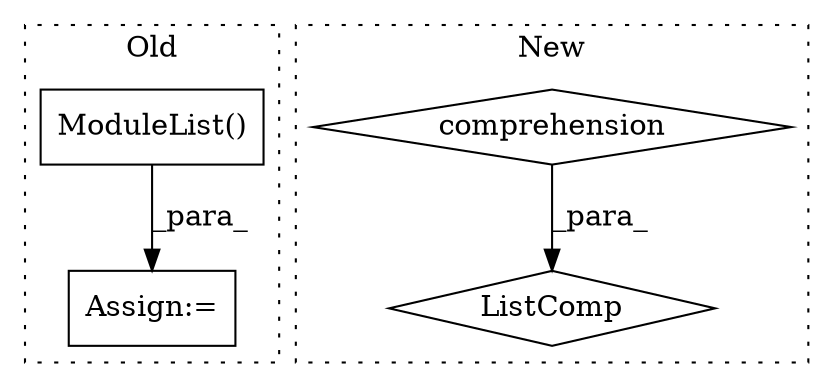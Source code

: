 digraph G {
subgraph cluster0 {
1 [label="ModuleList()" a="75" s="8952,9030" l="14,1" shape="box"];
4 [label="Assign:=" a="68" s="8949" l="3" shape="box"];
label = "Old";
style="dotted";
}
subgraph cluster1 {
2 [label="ListComp" a="106" s="9418" l="22" shape="diamond"];
3 [label="comprehension" a="45" s="9428" l="3" shape="diamond"];
label = "New";
style="dotted";
}
1 -> 4 [label="_para_"];
3 -> 2 [label="_para_"];
}